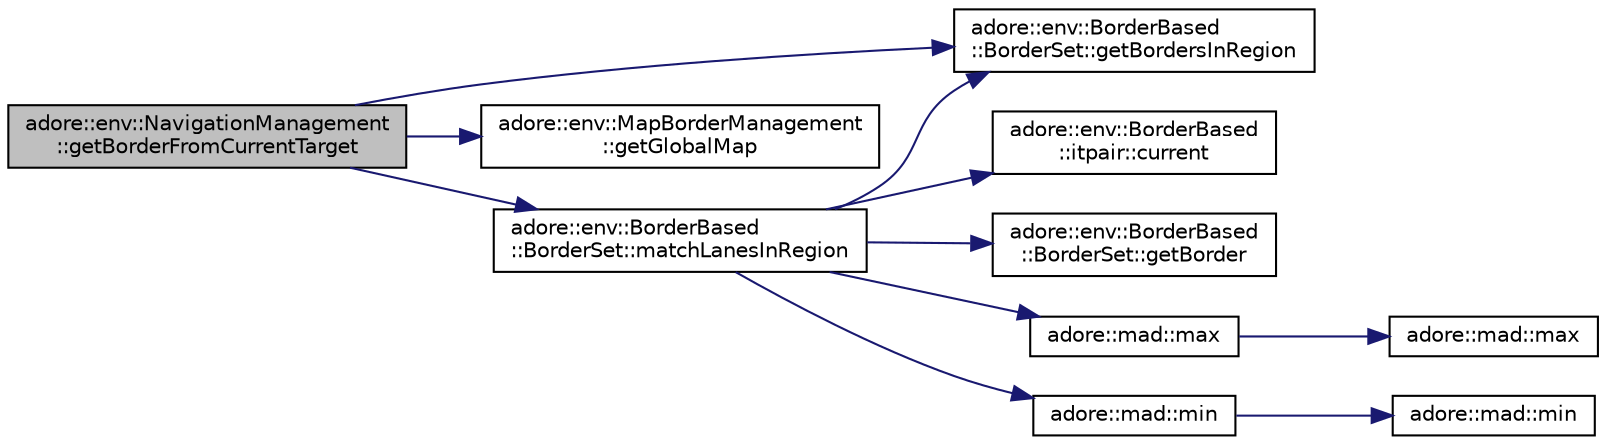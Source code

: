 digraph "adore::env::NavigationManagement::getBorderFromCurrentTarget"
{
 // LATEX_PDF_SIZE
  edge [fontname="Helvetica",fontsize="10",labelfontname="Helvetica",labelfontsize="10"];
  node [fontname="Helvetica",fontsize="10",shape=record];
  rankdir="LR";
  Node1 [label="adore::env::NavigationManagement\l::getBorderFromCurrentTarget",height=0.2,width=0.4,color="black", fillcolor="grey75", style="filled", fontcolor="black",tooltip=" "];
  Node1 -> Node2 [color="midnightblue",fontsize="10",style="solid",fontname="Helvetica"];
  Node2 [label="adore::env::BorderBased\l::BorderSet::getBordersInRegion",height=0.2,width=0.4,color="black", fillcolor="white", style="filled",URL="$classadore_1_1env_1_1BorderBased_1_1BorderSet.html#a5b9a10acc8d477c1d27d5b39fb1f99f3",tooltip="get all borders in this within region"];
  Node1 -> Node3 [color="midnightblue",fontsize="10",style="solid",fontname="Helvetica"];
  Node3 [label="adore::env::MapBorderManagement\l::getGlobalMap",height=0.2,width=0.4,color="black", fillcolor="white", style="filled",URL="$classadore_1_1env_1_1MapBorderManagement.html#ad55ac3dcd303753f82ccb86c67cc90d0",tooltip=" "];
  Node1 -> Node4 [color="midnightblue",fontsize="10",style="solid",fontname="Helvetica"];
  Node4 [label="adore::env::BorderBased\l::BorderSet::matchLanesInRegion",height=0.2,width=0.4,color="black", fillcolor="white", style="filled",URL="$classadore_1_1env_1_1BorderBased_1_1BorderSet.html#a5d3ffee92b0f0ad808f57dface51f54c",tooltip="get a vector of borders, which describe lanes that match the specified region"];
  Node4 -> Node5 [color="midnightblue",fontsize="10",style="solid",fontname="Helvetica"];
  Node5 [label="adore::env::BorderBased\l::itpair::current",height=0.2,width=0.4,color="black", fillcolor="white", style="filled",URL="$structadore_1_1env_1_1BorderBased_1_1itpair.html#a3746f6e3a03399eecb397f897f007562",tooltip=" "];
  Node4 -> Node6 [color="midnightblue",fontsize="10",style="solid",fontname="Helvetica"];
  Node6 [label="adore::env::BorderBased\l::BorderSet::getBorder",height=0.2,width=0.4,color="black", fillcolor="white", style="filled",URL="$classadore_1_1env_1_1BorderBased_1_1BorderSet.html#a69802bccdc7cf3fa598283509808edc2",tooltip="retrieve a border by ID"];
  Node4 -> Node2 [color="midnightblue",fontsize="10",style="solid",fontname="Helvetica"];
  Node4 -> Node7 [color="midnightblue",fontsize="10",style="solid",fontname="Helvetica"];
  Node7 [label="adore::mad::max",height=0.2,width=0.4,color="black", fillcolor="white", style="filled",URL="$namespaceadore_1_1mad.html#adea062854ef0b105a3fdca8cf2aca945",tooltip=" "];
  Node7 -> Node8 [color="midnightblue",fontsize="10",style="solid",fontname="Helvetica"];
  Node8 [label="adore::mad::max",height=0.2,width=0.4,color="black", fillcolor="white", style="filled",URL="$namespaceadore_1_1mad.html#a618a8842fed7b9375957b1e393c58492",tooltip=" "];
  Node4 -> Node9 [color="midnightblue",fontsize="10",style="solid",fontname="Helvetica"];
  Node9 [label="adore::mad::min",height=0.2,width=0.4,color="black", fillcolor="white", style="filled",URL="$namespaceadore_1_1mad.html#ab58ecb752f9bbfe27832e0a2c0e22c2b",tooltip=" "];
  Node9 -> Node10 [color="midnightblue",fontsize="10",style="solid",fontname="Helvetica"];
  Node10 [label="adore::mad::min",height=0.2,width=0.4,color="black", fillcolor="white", style="filled",URL="$namespaceadore_1_1mad.html#ac61b79c007d1859f93a10c04272095a1",tooltip=" "];
}
